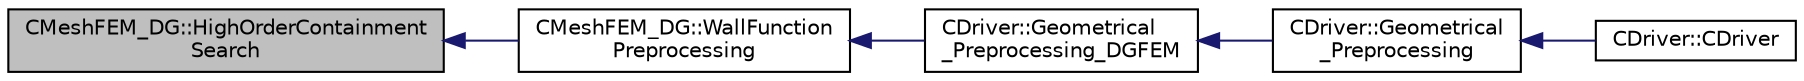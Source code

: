digraph "CMeshFEM_DG::HighOrderContainmentSearch"
{
  edge [fontname="Helvetica",fontsize="10",labelfontname="Helvetica",labelfontsize="10"];
  node [fontname="Helvetica",fontsize="10",shape=record];
  rankdir="LR";
  Node192 [label="CMeshFEM_DG::HighOrderContainment\lSearch",height=0.2,width=0.4,color="black", fillcolor="grey75", style="filled", fontcolor="black"];
  Node192 -> Node193 [dir="back",color="midnightblue",fontsize="10",style="solid",fontname="Helvetica"];
  Node193 [label="CMeshFEM_DG::WallFunction\lPreprocessing",height=0.2,width=0.4,color="black", fillcolor="white", style="filled",URL="$class_c_mesh_f_e_m___d_g.html#a098dcce939b1b802fc8946cbd4d9d0c6",tooltip="Function, which carries out the preprocessing tasks when wall functions are used. ..."];
  Node193 -> Node194 [dir="back",color="midnightblue",fontsize="10",style="solid",fontname="Helvetica"];
  Node194 [label="CDriver::Geometrical\l_Preprocessing_DGFEM",height=0.2,width=0.4,color="black", fillcolor="white", style="filled",URL="$class_c_driver.html#a2d9ea1c3d957f03fa5e22fa55e3369a6",tooltip="Do the geometrical preprocessing for the DG FEM solver. "];
  Node194 -> Node195 [dir="back",color="midnightblue",fontsize="10",style="solid",fontname="Helvetica"];
  Node195 [label="CDriver::Geometrical\l_Preprocessing",height=0.2,width=0.4,color="black", fillcolor="white", style="filled",URL="$class_c_driver.html#ad3d55fa299acdb779a7772bcee249004",tooltip="Construction of the edge-based data structure and the multigrid structure. "];
  Node195 -> Node196 [dir="back",color="midnightblue",fontsize="10",style="solid",fontname="Helvetica"];
  Node196 [label="CDriver::CDriver",height=0.2,width=0.4,color="black", fillcolor="white", style="filled",URL="$class_c_driver.html#a3fca4a013a6efa9bbb38fe78a86b5f3d",tooltip="Constructor of the class. "];
}
